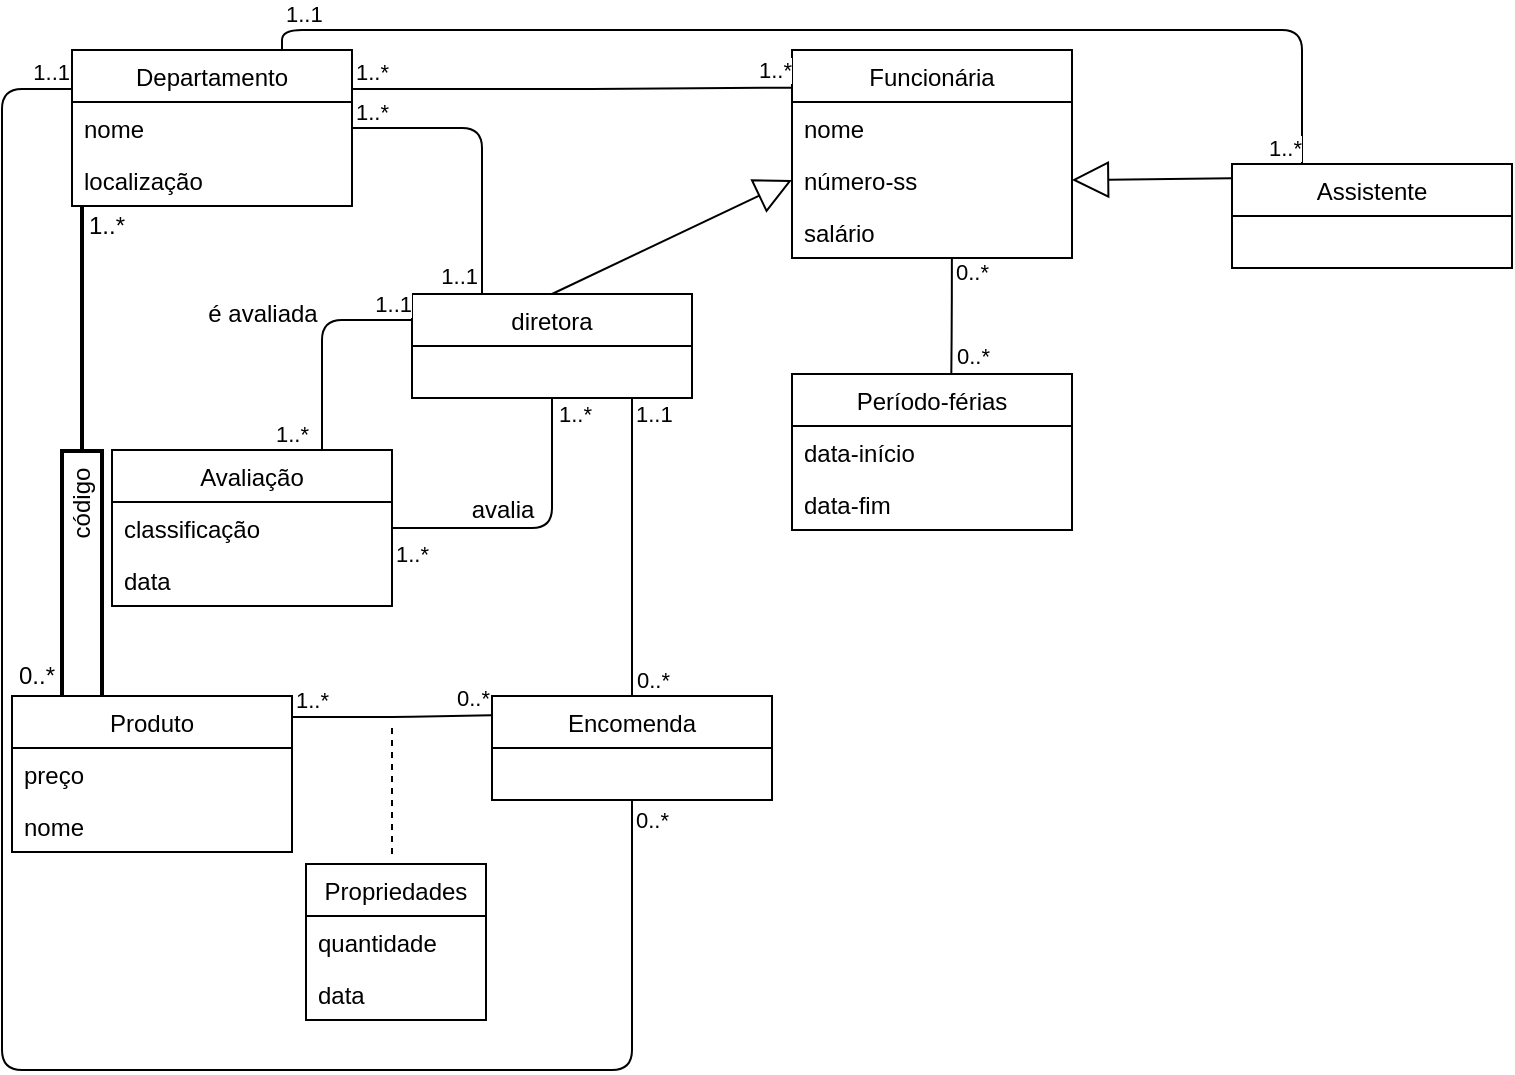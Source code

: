 <mxfile version="14.4.2" type="device"><diagram id="dOAp0NncwiOBRmYvEue1" name="Page-1"><mxGraphModel dx="1662" dy="762" grid="1" gridSize="10" guides="1" tooltips="1" connect="1" arrows="1" fold="1" page="1" pageScale="1" pageWidth="827" pageHeight="1169" math="0" shadow="0"><root><mxCell id="0"/><mxCell id="1" parent="0"/><mxCell id="_VmZGwmlnyBfyS3sbf4j-1" value="Departamento" style="swimlane;fontStyle=0;childLayout=stackLayout;horizontal=1;startSize=26;fillColor=none;horizontalStack=0;resizeParent=1;resizeParentMax=0;resizeLast=0;collapsible=1;marginBottom=0;" parent="1" vertex="1"><mxGeometry x="40" y="40" width="140" height="78" as="geometry"/></mxCell><mxCell id="_VmZGwmlnyBfyS3sbf4j-2" value="nome" style="text;strokeColor=none;fillColor=none;align=left;verticalAlign=top;spacingLeft=4;spacingRight=4;overflow=hidden;rotatable=0;points=[[0,0.5],[1,0.5]];portConstraint=eastwest;" parent="_VmZGwmlnyBfyS3sbf4j-1" vertex="1"><mxGeometry y="26" width="140" height="26" as="geometry"/></mxCell><mxCell id="_VmZGwmlnyBfyS3sbf4j-3" value="localização" style="text;strokeColor=none;fillColor=none;align=left;verticalAlign=top;spacingLeft=4;spacingRight=4;overflow=hidden;rotatable=0;points=[[0,0.5],[1,0.5]];portConstraint=eastwest;" parent="_VmZGwmlnyBfyS3sbf4j-1" vertex="1"><mxGeometry y="52" width="140" height="26" as="geometry"/></mxCell><mxCell id="_VmZGwmlnyBfyS3sbf4j-5" value="Funcionária" style="swimlane;fontStyle=0;childLayout=stackLayout;horizontal=1;startSize=26;fillColor=none;horizontalStack=0;resizeParent=1;resizeParentMax=0;resizeLast=0;collapsible=1;marginBottom=0;" parent="1" vertex="1"><mxGeometry x="400" y="40" width="140" height="104" as="geometry"/></mxCell><mxCell id="_VmZGwmlnyBfyS3sbf4j-6" value="nome" style="text;strokeColor=none;fillColor=none;align=left;verticalAlign=top;spacingLeft=4;spacingRight=4;overflow=hidden;rotatable=0;points=[[0,0.5],[1,0.5]];portConstraint=eastwest;" parent="_VmZGwmlnyBfyS3sbf4j-5" vertex="1"><mxGeometry y="26" width="140" height="26" as="geometry"/></mxCell><mxCell id="_VmZGwmlnyBfyS3sbf4j-7" value="número-ss&#10;" style="text;strokeColor=none;fillColor=none;align=left;verticalAlign=top;spacingLeft=4;spacingRight=4;overflow=hidden;rotatable=0;points=[[0,0.5],[1,0.5]];portConstraint=eastwest;" parent="_VmZGwmlnyBfyS3sbf4j-5" vertex="1"><mxGeometry y="52" width="140" height="26" as="geometry"/></mxCell><mxCell id="_VmZGwmlnyBfyS3sbf4j-8" value="salário" style="text;strokeColor=none;fillColor=none;align=left;verticalAlign=top;spacingLeft=4;spacingRight=4;overflow=hidden;rotatable=0;points=[[0,0.5],[1,0.5]];portConstraint=eastwest;" parent="_VmZGwmlnyBfyS3sbf4j-5" vertex="1"><mxGeometry y="78" width="140" height="26" as="geometry"/></mxCell><mxCell id="_VmZGwmlnyBfyS3sbf4j-16" value="" style="endArrow=none;html=1;edgeStyle=orthogonalEdgeStyle;exitX=1;exitY=0.25;exitDx=0;exitDy=0;entryX=0.001;entryY=0.181;entryDx=0;entryDy=0;entryPerimeter=0;" parent="1" source="_VmZGwmlnyBfyS3sbf4j-1" target="_VmZGwmlnyBfyS3sbf4j-5" edge="1"><mxGeometry relative="1" as="geometry"><mxPoint x="230" y="90" as="sourcePoint"/><mxPoint x="390" y="90" as="targetPoint"/></mxGeometry></mxCell><mxCell id="_VmZGwmlnyBfyS3sbf4j-17" value="1..*" style="edgeLabel;resizable=0;html=1;align=left;verticalAlign=bottom;" parent="_VmZGwmlnyBfyS3sbf4j-16" connectable="0" vertex="1"><mxGeometry x="-1" relative="1" as="geometry"/></mxCell><mxCell id="_VmZGwmlnyBfyS3sbf4j-18" value="1..*" style="edgeLabel;resizable=0;html=1;align=right;verticalAlign=bottom;" parent="_VmZGwmlnyBfyS3sbf4j-16" connectable="0" vertex="1"><mxGeometry x="1" relative="1" as="geometry"/></mxCell><mxCell id="_VmZGwmlnyBfyS3sbf4j-19" value="" style="endArrow=none;html=1;edgeStyle=orthogonalEdgeStyle;exitX=1;exitY=0.5;exitDx=0;exitDy=0;entryX=0.25;entryY=0;entryDx=0;entryDy=0;" parent="1" source="_VmZGwmlnyBfyS3sbf4j-2" target="_VmZGwmlnyBfyS3sbf4j-48" edge="1"><mxGeometry relative="1" as="geometry"><mxPoint x="230" y="90" as="sourcePoint"/><mxPoint x="390" y="90" as="targetPoint"/></mxGeometry></mxCell><mxCell id="_VmZGwmlnyBfyS3sbf4j-20" value="1..*" style="edgeLabel;resizable=0;html=1;align=left;verticalAlign=bottom;" parent="_VmZGwmlnyBfyS3sbf4j-19" connectable="0" vertex="1"><mxGeometry x="-1" relative="1" as="geometry"/></mxCell><mxCell id="_VmZGwmlnyBfyS3sbf4j-21" value="1..1" style="edgeLabel;resizable=0;html=1;align=right;verticalAlign=bottom;" parent="_VmZGwmlnyBfyS3sbf4j-19" connectable="0" vertex="1"><mxGeometry x="1" relative="1" as="geometry"><mxPoint x="-2" y="-1" as="offset"/></mxGeometry></mxCell><mxCell id="_VmZGwmlnyBfyS3sbf4j-30" value="Período-férias" style="swimlane;fontStyle=0;childLayout=stackLayout;horizontal=1;startSize=26;fillColor=none;horizontalStack=0;resizeParent=1;resizeParentMax=0;resizeLast=0;collapsible=1;marginBottom=0;" parent="1" vertex="1"><mxGeometry x="400" y="202" width="140" height="78" as="geometry"/></mxCell><mxCell id="_VmZGwmlnyBfyS3sbf4j-31" value="data-início" style="text;strokeColor=none;fillColor=none;align=left;verticalAlign=top;spacingLeft=4;spacingRight=4;overflow=hidden;rotatable=0;points=[[0,0.5],[1,0.5]];portConstraint=eastwest;" parent="_VmZGwmlnyBfyS3sbf4j-30" vertex="1"><mxGeometry y="26" width="140" height="26" as="geometry"/></mxCell><mxCell id="_VmZGwmlnyBfyS3sbf4j-32" value="data-fim" style="text;strokeColor=none;fillColor=none;align=left;verticalAlign=top;spacingLeft=4;spacingRight=4;overflow=hidden;rotatable=0;points=[[0,0.5],[1,0.5]];portConstraint=eastwest;" parent="_VmZGwmlnyBfyS3sbf4j-30" vertex="1"><mxGeometry y="52" width="140" height="26" as="geometry"/></mxCell><mxCell id="_VmZGwmlnyBfyS3sbf4j-34" value="" style="endArrow=none;html=1;edgeStyle=orthogonalEdgeStyle;exitX=0.571;exitY=1.008;exitDx=0;exitDy=0;exitPerimeter=0;entryX=0.569;entryY=0.005;entryDx=0;entryDy=0;entryPerimeter=0;" parent="1" source="_VmZGwmlnyBfyS3sbf4j-8" target="_VmZGwmlnyBfyS3sbf4j-30" edge="1"><mxGeometry relative="1" as="geometry"><mxPoint x="230" y="270" as="sourcePoint"/><mxPoint x="390" y="270" as="targetPoint"/></mxGeometry></mxCell><mxCell id="_VmZGwmlnyBfyS3sbf4j-35" value="0..*" style="edgeLabel;resizable=0;html=1;align=left;verticalAlign=bottom;" parent="_VmZGwmlnyBfyS3sbf4j-34" connectable="0" vertex="1"><mxGeometry x="-1" relative="1" as="geometry"><mxPoint y="15.12" as="offset"/></mxGeometry></mxCell><mxCell id="_VmZGwmlnyBfyS3sbf4j-36" value="0..*" style="edgeLabel;resizable=0;html=1;align=right;verticalAlign=bottom;" parent="_VmZGwmlnyBfyS3sbf4j-34" connectable="0" vertex="1"><mxGeometry x="1" relative="1" as="geometry"><mxPoint x="20.34" y="-1" as="offset"/></mxGeometry></mxCell><mxCell id="_VmZGwmlnyBfyS3sbf4j-48" value="diretora" style="swimlane;fontStyle=0;childLayout=stackLayout;horizontal=1;startSize=26;fillColor=none;horizontalStack=0;resizeParent=1;resizeParentMax=0;resizeLast=0;collapsible=1;marginBottom=0;" parent="1" vertex="1"><mxGeometry x="210" y="162" width="140" height="52" as="geometry"/></mxCell><mxCell id="_VmZGwmlnyBfyS3sbf4j-52" value="" style="endArrow=block;endSize=16;endFill=0;html=1;entryX=0;entryY=0.5;entryDx=0;entryDy=0;exitX=0.5;exitY=0;exitDx=0;exitDy=0;" parent="1" source="_VmZGwmlnyBfyS3sbf4j-48" target="_VmZGwmlnyBfyS3sbf4j-7" edge="1"><mxGeometry width="160" relative="1" as="geometry"><mxPoint x="260" y="180" as="sourcePoint"/><mxPoint x="420" y="180" as="targetPoint"/></mxGeometry></mxCell><mxCell id="_VmZGwmlnyBfyS3sbf4j-53" value="Avaliação" style="swimlane;fontStyle=0;childLayout=stackLayout;horizontal=1;startSize=26;fillColor=none;horizontalStack=0;resizeParent=1;resizeParentMax=0;resizeLast=0;collapsible=1;marginBottom=0;" parent="1" vertex="1"><mxGeometry x="60" y="240" width="140" height="78" as="geometry"/></mxCell><mxCell id="_VmZGwmlnyBfyS3sbf4j-54" value="classificação" style="text;strokeColor=none;fillColor=none;align=left;verticalAlign=top;spacingLeft=4;spacingRight=4;overflow=hidden;rotatable=0;points=[[0,0.5],[1,0.5]];portConstraint=eastwest;" parent="_VmZGwmlnyBfyS3sbf4j-53" vertex="1"><mxGeometry y="26" width="140" height="26" as="geometry"/></mxCell><mxCell id="_VmZGwmlnyBfyS3sbf4j-55" value="data" style="text;strokeColor=none;fillColor=none;align=left;verticalAlign=top;spacingLeft=4;spacingRight=4;overflow=hidden;rotatable=0;points=[[0,0.5],[1,0.5]];portConstraint=eastwest;" parent="_VmZGwmlnyBfyS3sbf4j-53" vertex="1"><mxGeometry y="52" width="140" height="26" as="geometry"/></mxCell><mxCell id="_VmZGwmlnyBfyS3sbf4j-57" value="" style="endArrow=none;html=1;edgeStyle=orthogonalEdgeStyle;exitX=0.75;exitY=0;exitDx=0;exitDy=0;entryX=0;entryY=0.25;entryDx=0;entryDy=0;" parent="1" source="_VmZGwmlnyBfyS3sbf4j-53" target="_VmZGwmlnyBfyS3sbf4j-48" edge="1"><mxGeometry relative="1" as="geometry"><mxPoint x="260" y="180" as="sourcePoint"/><mxPoint x="420" y="180" as="targetPoint"/></mxGeometry></mxCell><mxCell id="_VmZGwmlnyBfyS3sbf4j-58" value="1..*" style="edgeLabel;resizable=0;html=1;align=left;verticalAlign=bottom;" parent="_VmZGwmlnyBfyS3sbf4j-57" connectable="0" vertex="1"><mxGeometry x="-1" relative="1" as="geometry"><mxPoint x="-25" as="offset"/></mxGeometry></mxCell><mxCell id="_VmZGwmlnyBfyS3sbf4j-59" value="1..1" style="edgeLabel;resizable=0;html=1;align=right;verticalAlign=bottom;" parent="_VmZGwmlnyBfyS3sbf4j-57" connectable="0" vertex="1"><mxGeometry x="1" relative="1" as="geometry"/></mxCell><mxCell id="_VmZGwmlnyBfyS3sbf4j-60" value="" style="endArrow=none;html=1;edgeStyle=orthogonalEdgeStyle;exitX=1;exitY=0.5;exitDx=0;exitDy=0;entryX=0.5;entryY=1;entryDx=0;entryDy=0;" parent="1" source="_VmZGwmlnyBfyS3sbf4j-54" target="_VmZGwmlnyBfyS3sbf4j-48" edge="1"><mxGeometry relative="1" as="geometry"><mxPoint x="170" y="252.66" as="sourcePoint"/><mxPoint x="330" y="252.66" as="targetPoint"/></mxGeometry></mxCell><mxCell id="_VmZGwmlnyBfyS3sbf4j-61" value="1..*" style="edgeLabel;resizable=0;html=1;align=left;verticalAlign=bottom;" parent="_VmZGwmlnyBfyS3sbf4j-60" connectable="0" vertex="1"><mxGeometry x="-1" relative="1" as="geometry"><mxPoint y="21" as="offset"/></mxGeometry></mxCell><mxCell id="_VmZGwmlnyBfyS3sbf4j-62" value="1..*" style="edgeLabel;resizable=0;html=1;align=right;verticalAlign=bottom;" parent="_VmZGwmlnyBfyS3sbf4j-60" connectable="0" vertex="1"><mxGeometry x="1" relative="1" as="geometry"><mxPoint x="20" y="16" as="offset"/></mxGeometry></mxCell><mxCell id="_VmZGwmlnyBfyS3sbf4j-67" value="avalia" style="text;html=1;align=center;verticalAlign=middle;resizable=0;points=[];autosize=1;" parent="1" vertex="1"><mxGeometry x="230" y="260" width="50" height="20" as="geometry"/></mxCell><mxCell id="_VmZGwmlnyBfyS3sbf4j-68" value="é avaliada" style="text;html=1;align=center;verticalAlign=middle;resizable=0;points=[];autosize=1;" parent="1" vertex="1"><mxGeometry x="100" y="162" width="70" height="20" as="geometry"/></mxCell><mxCell id="_VmZGwmlnyBfyS3sbf4j-69" value="" style="endArrow=block;endSize=16;endFill=0;html=1;entryX=1;entryY=0.5;entryDx=0;entryDy=0;exitX=-0.002;exitY=0.138;exitDx=0;exitDy=0;exitPerimeter=0;" parent="1" source="_VmZGwmlnyBfyS3sbf4j-70" target="_VmZGwmlnyBfyS3sbf4j-7" edge="1"><mxGeometry x="0.21" y="5" width="160" relative="1" as="geometry"><mxPoint x="620" y="130" as="sourcePoint"/><mxPoint x="420" y="180" as="targetPoint"/><mxPoint as="offset"/></mxGeometry></mxCell><mxCell id="_VmZGwmlnyBfyS3sbf4j-70" value="Assistente" style="swimlane;fontStyle=0;childLayout=stackLayout;horizontal=1;startSize=26;fillColor=none;horizontalStack=0;resizeParent=1;resizeParentMax=0;resizeLast=0;collapsible=1;marginBottom=0;" parent="1" vertex="1"><mxGeometry x="620" y="97" width="140" height="52" as="geometry"/></mxCell><mxCell id="_VmZGwmlnyBfyS3sbf4j-74" value="" style="endArrow=none;html=1;edgeStyle=orthogonalEdgeStyle;entryX=0.25;entryY=0;entryDx=0;entryDy=0;exitX=0.75;exitY=0;exitDx=0;exitDy=0;" parent="1" source="_VmZGwmlnyBfyS3sbf4j-1" target="_VmZGwmlnyBfyS3sbf4j-70" edge="1"><mxGeometry relative="1" as="geometry"><mxPoint x="260" y="180" as="sourcePoint"/><mxPoint x="420" y="180" as="targetPoint"/></mxGeometry></mxCell><mxCell id="_VmZGwmlnyBfyS3sbf4j-75" value="1..1" style="edgeLabel;resizable=0;html=1;align=left;verticalAlign=bottom;" parent="_VmZGwmlnyBfyS3sbf4j-74" connectable="0" vertex="1"><mxGeometry x="-1" relative="1" as="geometry"><mxPoint y="-10" as="offset"/></mxGeometry></mxCell><mxCell id="_VmZGwmlnyBfyS3sbf4j-76" value="1..*" style="edgeLabel;resizable=0;html=1;align=right;verticalAlign=bottom;" parent="_VmZGwmlnyBfyS3sbf4j-74" connectable="0" vertex="1"><mxGeometry x="1" relative="1" as="geometry"/></mxCell><mxCell id="_VmZGwmlnyBfyS3sbf4j-77" value="Produto" style="swimlane;fontStyle=0;childLayout=stackLayout;horizontal=1;startSize=26;fillColor=none;horizontalStack=0;resizeParent=1;resizeParentMax=0;resizeLast=0;collapsible=1;marginBottom=0;" parent="1" vertex="1"><mxGeometry x="10" y="363" width="140" height="78" as="geometry"/></mxCell><mxCell id="_VmZGwmlnyBfyS3sbf4j-79" value="preço" style="text;strokeColor=none;fillColor=none;align=left;verticalAlign=top;spacingLeft=4;spacingRight=4;overflow=hidden;rotatable=0;points=[[0,0.5],[1,0.5]];portConstraint=eastwest;" parent="_VmZGwmlnyBfyS3sbf4j-77" vertex="1"><mxGeometry y="26" width="140" height="26" as="geometry"/></mxCell><mxCell id="_VmZGwmlnyBfyS3sbf4j-91" value="nome" style="text;strokeColor=none;fillColor=none;align=left;verticalAlign=top;spacingLeft=4;spacingRight=4;overflow=hidden;rotatable=0;points=[[0,0.5],[1,0.5]];portConstraint=eastwest;" parent="_VmZGwmlnyBfyS3sbf4j-77" vertex="1"><mxGeometry y="52" width="140" height="26" as="geometry"/></mxCell><mxCell id="_VmZGwmlnyBfyS3sbf4j-87" value="" style="strokeWidth=2;html=1;shape=mxgraph.flowchart.annotation_2;align=left;labelPosition=right;pointerEvents=1;rotation=90;" parent="1" vertex="1"><mxGeometry x="-77.5" y="230.5" width="245" height="20" as="geometry"/></mxCell><mxCell id="_VmZGwmlnyBfyS3sbf4j-88" value="código" style="text;html=1;align=center;verticalAlign=middle;resizable=0;points=[];autosize=1;rotation=-90;" parent="1" vertex="1"><mxGeometry x="20" y="257" width="50" height="20" as="geometry"/></mxCell><mxCell id="_VmZGwmlnyBfyS3sbf4j-89" value="1..*" style="text;html=1;align=center;verticalAlign=middle;resizable=0;points=[];autosize=1;" parent="1" vertex="1"><mxGeometry x="42" y="118" width="30" height="20" as="geometry"/></mxCell><mxCell id="_VmZGwmlnyBfyS3sbf4j-90" value="0..*" style="text;html=1;align=center;verticalAlign=middle;resizable=0;points=[];autosize=1;" parent="1" vertex="1"><mxGeometry x="7" y="343" width="30" height="20" as="geometry"/></mxCell><mxCell id="_VmZGwmlnyBfyS3sbf4j-100" value="Encomenda" style="swimlane;fontStyle=0;childLayout=stackLayout;horizontal=1;startSize=26;fillColor=none;horizontalStack=0;resizeParent=1;resizeParentMax=0;resizeLast=0;collapsible=1;marginBottom=0;" parent="1" vertex="1"><mxGeometry x="250" y="363" width="140" height="52" as="geometry"/></mxCell><mxCell id="_VmZGwmlnyBfyS3sbf4j-104" value="" style="endArrow=none;html=1;edgeStyle=orthogonalEdgeStyle;entryX=0.5;entryY=0;entryDx=0;entryDy=0;" parent="1" target="_VmZGwmlnyBfyS3sbf4j-100" edge="1"><mxGeometry relative="1" as="geometry"><mxPoint x="320" y="214" as="sourcePoint"/><mxPoint x="360" y="270" as="targetPoint"/><Array as="points"><mxPoint x="320" y="214"/></Array></mxGeometry></mxCell><mxCell id="_VmZGwmlnyBfyS3sbf4j-105" value="1..1" style="edgeLabel;resizable=0;html=1;align=left;verticalAlign=bottom;" parent="_VmZGwmlnyBfyS3sbf4j-104" connectable="0" vertex="1"><mxGeometry x="-1" relative="1" as="geometry"><mxPoint y="16" as="offset"/></mxGeometry></mxCell><mxCell id="_VmZGwmlnyBfyS3sbf4j-106" value="0..*" style="edgeLabel;resizable=0;html=1;align=right;verticalAlign=bottom;" parent="_VmZGwmlnyBfyS3sbf4j-104" connectable="0" vertex="1"><mxGeometry x="1" relative="1" as="geometry"><mxPoint x="19" as="offset"/></mxGeometry></mxCell><mxCell id="_VmZGwmlnyBfyS3sbf4j-107" value="" style="endArrow=none;html=1;edgeStyle=orthogonalEdgeStyle;exitX=0.999;exitY=0.135;exitDx=0;exitDy=0;entryX=-0.002;entryY=0.186;entryDx=0;entryDy=0;entryPerimeter=0;exitPerimeter=0;" parent="1" source="_VmZGwmlnyBfyS3sbf4j-77" target="_VmZGwmlnyBfyS3sbf4j-100" edge="1"><mxGeometry relative="1" as="geometry"><mxPoint x="200" y="270" as="sourcePoint"/><mxPoint x="230" y="383" as="targetPoint"/></mxGeometry></mxCell><mxCell id="_VmZGwmlnyBfyS3sbf4j-108" value="1..*" style="edgeLabel;resizable=0;html=1;align=left;verticalAlign=bottom;" parent="_VmZGwmlnyBfyS3sbf4j-107" connectable="0" vertex="1"><mxGeometry x="-1" relative="1" as="geometry"/></mxCell><mxCell id="_VmZGwmlnyBfyS3sbf4j-109" value="0..*" style="edgeLabel;resizable=0;html=1;align=right;verticalAlign=bottom;" parent="_VmZGwmlnyBfyS3sbf4j-107" connectable="0" vertex="1"><mxGeometry x="1" relative="1" as="geometry"/></mxCell><mxCell id="_VmZGwmlnyBfyS3sbf4j-110" value="Propriedades" style="swimlane;fontStyle=0;childLayout=stackLayout;horizontal=1;startSize=26;fillColor=none;horizontalStack=0;resizeParent=1;resizeParentMax=0;resizeLast=0;collapsible=1;marginBottom=0;" parent="1" vertex="1"><mxGeometry x="157" y="447" width="90" height="78" as="geometry"/></mxCell><mxCell id="_VmZGwmlnyBfyS3sbf4j-111" value="quantidade" style="text;strokeColor=none;fillColor=none;align=left;verticalAlign=top;spacingLeft=4;spacingRight=4;overflow=hidden;rotatable=0;points=[[0,0.5],[1,0.5]];portConstraint=eastwest;" parent="_VmZGwmlnyBfyS3sbf4j-110" vertex="1"><mxGeometry y="26" width="90" height="26" as="geometry"/></mxCell><mxCell id="_VmZGwmlnyBfyS3sbf4j-112" value="data" style="text;strokeColor=none;fillColor=none;align=left;verticalAlign=top;spacingLeft=4;spacingRight=4;overflow=hidden;rotatable=0;points=[[0,0.5],[1,0.5]];portConstraint=eastwest;" parent="_VmZGwmlnyBfyS3sbf4j-110" vertex="1"><mxGeometry y="52" width="90" height="26" as="geometry"/></mxCell><mxCell id="_VmZGwmlnyBfyS3sbf4j-114" value="" style="endArrow=none;dashed=1;html=1;exitX=0.5;exitY=0;exitDx=0;exitDy=0;" parent="1" edge="1"><mxGeometry width="50" height="50" relative="1" as="geometry"><mxPoint x="200" y="442" as="sourcePoint"/><mxPoint x="200" y="377" as="targetPoint"/></mxGeometry></mxCell><mxCell id="_VmZGwmlnyBfyS3sbf4j-115" value="" style="endArrow=none;html=1;edgeStyle=orthogonalEdgeStyle;entryX=0;entryY=0.25;entryDx=0;entryDy=0;exitX=0.5;exitY=1;exitDx=0;exitDy=0;" parent="1" source="_VmZGwmlnyBfyS3sbf4j-100" target="_VmZGwmlnyBfyS3sbf4j-1" edge="1"><mxGeometry relative="1" as="geometry"><mxPoint x="315" y="510" as="sourcePoint"/><mxPoint x="35" y="59.5" as="targetPoint"/><Array as="points"><mxPoint x="320" y="550"/><mxPoint x="5" y="550"/><mxPoint x="5" y="60"/></Array></mxGeometry></mxCell><mxCell id="_VmZGwmlnyBfyS3sbf4j-116" value="0..*" style="edgeLabel;resizable=0;html=1;align=left;verticalAlign=bottom;" parent="_VmZGwmlnyBfyS3sbf4j-115" connectable="0" vertex="1"><mxGeometry x="-1" relative="1" as="geometry"><mxPoint y="18" as="offset"/></mxGeometry></mxCell><mxCell id="_VmZGwmlnyBfyS3sbf4j-117" value="1..1" style="edgeLabel;resizable=0;html=1;align=right;verticalAlign=bottom;" parent="_VmZGwmlnyBfyS3sbf4j-115" connectable="0" vertex="1"><mxGeometry x="1" relative="1" as="geometry"><mxPoint x="-1" as="offset"/></mxGeometry></mxCell></root></mxGraphModel></diagram></mxfile>